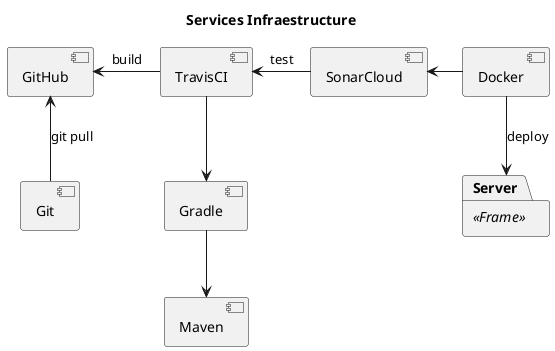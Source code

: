 @startuml

title Services Infraestructure



[Git] as git
[GitHub] as github
[TravisCI] as travis
[Gradle] as gradle
[Maven] as maven
[SonarCloud] as sonar
[Docker] as docker
package Server <<Frame>> {
}

git -up-> github: git pull
github <-right- travis: build
travis -down-> gradle
gradle -down-> maven
travis <-right- sonar: test
sonar <-right- docker
docker -down-> Server: deploy

@enduml